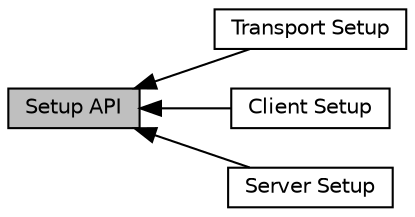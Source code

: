digraph "Setup API"
{
  edge [fontname="Helvetica",fontsize="10",labelfontname="Helvetica",labelfontsize="10"];
  node [fontname="Helvetica",fontsize="10",shape=record];
  rankdir=LR;
  Node3 [label="Transport Setup",height=0.2,width=0.4,color="black", fillcolor="white", style="filled",URL="$group__transport__setup.html",tooltip="Transport layer initialization. "];
  Node2 [label="Client Setup",height=0.2,width=0.4,color="black", fillcolor="white", style="filled",URL="$group__client__setup.html",tooltip="Client side setup functions. "];
  Node1 [label="Server Setup",height=0.2,width=0.4,color="black", fillcolor="white", style="filled",URL="$group__server__setup.html",tooltip="Server side setup and control functions. "];
  Node0 [label="Setup API",height=0.2,width=0.4,color="black", fillcolor="grey75", style="filled", fontcolor="black"];
  Node0->Node1 [shape=plaintext, dir="back", style="solid"];
  Node0->Node2 [shape=plaintext, dir="back", style="solid"];
  Node0->Node3 [shape=plaintext, dir="back", style="solid"];
}
